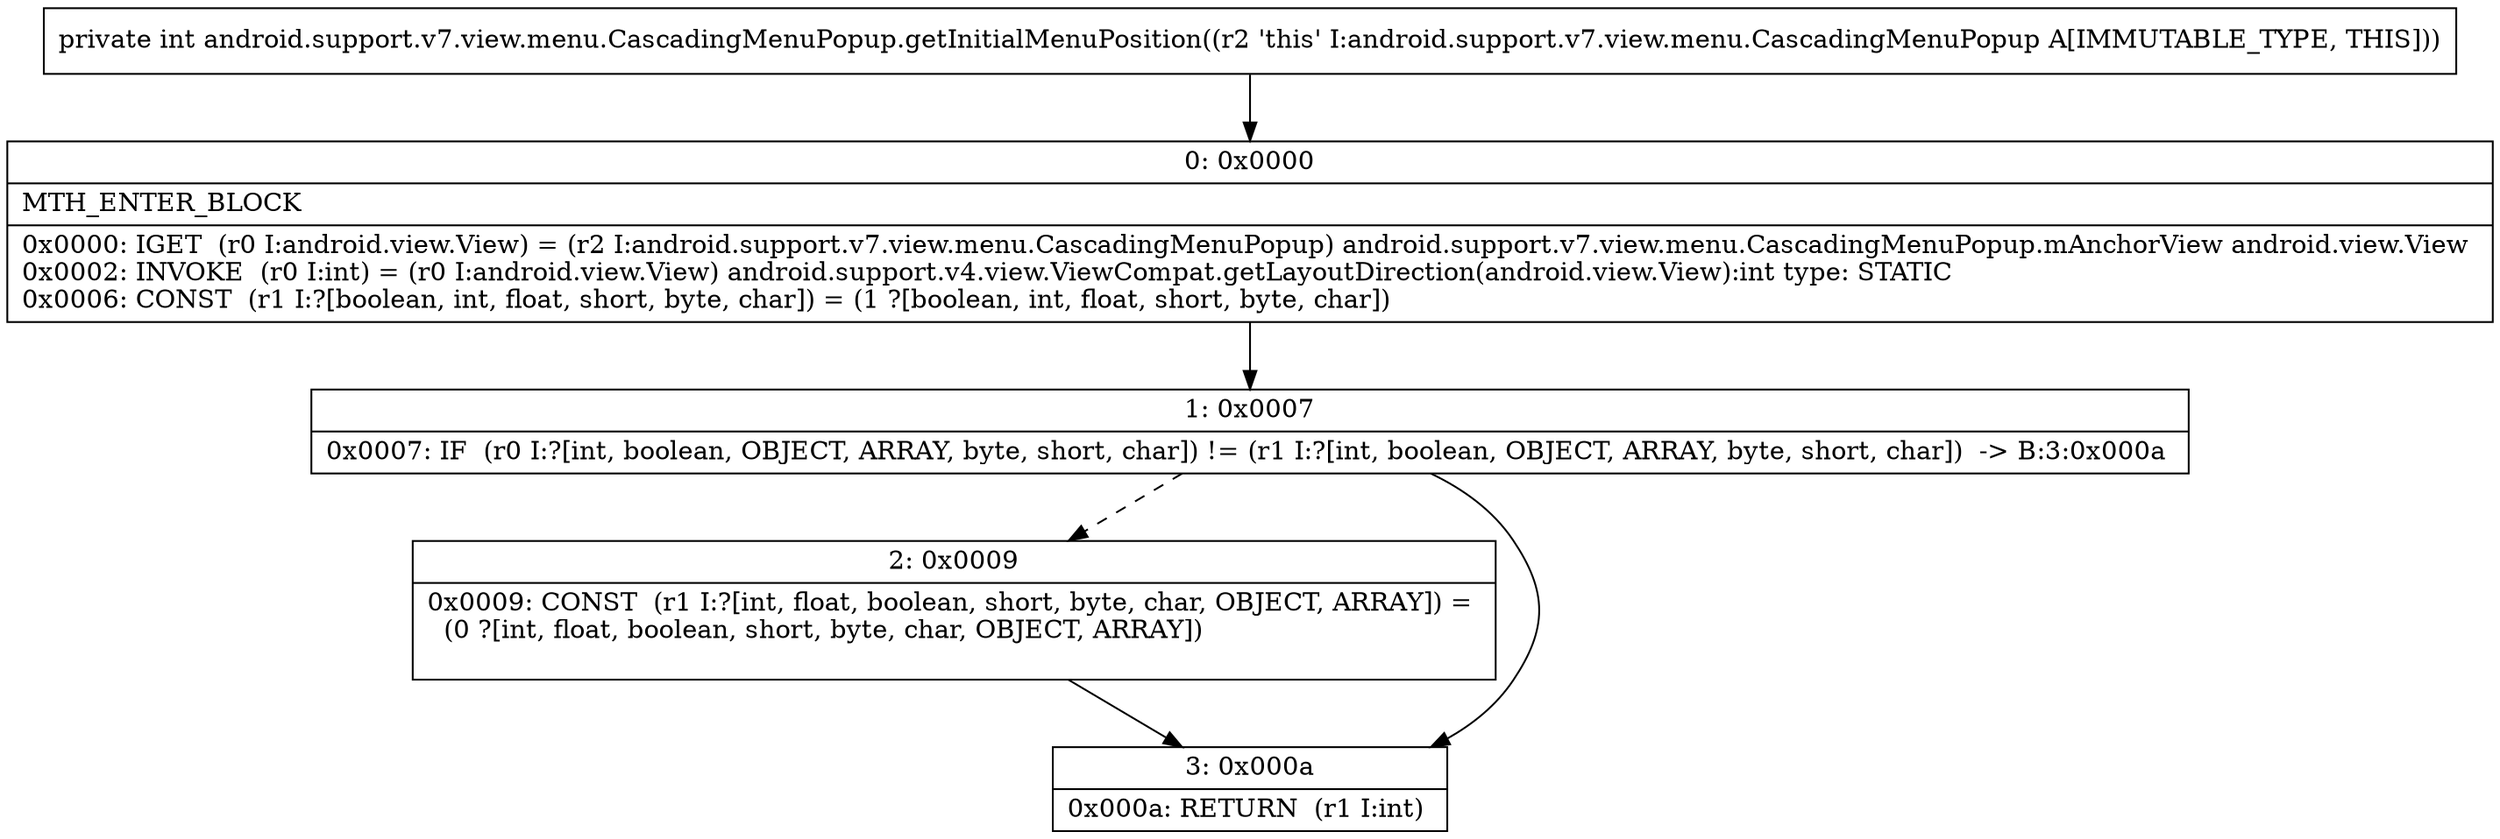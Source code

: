 digraph "CFG forandroid.support.v7.view.menu.CascadingMenuPopup.getInitialMenuPosition()I" {
Node_0 [shape=record,label="{0\:\ 0x0000|MTH_ENTER_BLOCK\l|0x0000: IGET  (r0 I:android.view.View) = (r2 I:android.support.v7.view.menu.CascadingMenuPopup) android.support.v7.view.menu.CascadingMenuPopup.mAnchorView android.view.View \l0x0002: INVOKE  (r0 I:int) = (r0 I:android.view.View) android.support.v4.view.ViewCompat.getLayoutDirection(android.view.View):int type: STATIC \l0x0006: CONST  (r1 I:?[boolean, int, float, short, byte, char]) = (1 ?[boolean, int, float, short, byte, char]) \l}"];
Node_1 [shape=record,label="{1\:\ 0x0007|0x0007: IF  (r0 I:?[int, boolean, OBJECT, ARRAY, byte, short, char]) != (r1 I:?[int, boolean, OBJECT, ARRAY, byte, short, char])  \-\> B:3:0x000a \l}"];
Node_2 [shape=record,label="{2\:\ 0x0009|0x0009: CONST  (r1 I:?[int, float, boolean, short, byte, char, OBJECT, ARRAY]) = \l  (0 ?[int, float, boolean, short, byte, char, OBJECT, ARRAY])\l \l}"];
Node_3 [shape=record,label="{3\:\ 0x000a|0x000a: RETURN  (r1 I:int) \l}"];
MethodNode[shape=record,label="{private int android.support.v7.view.menu.CascadingMenuPopup.getInitialMenuPosition((r2 'this' I:android.support.v7.view.menu.CascadingMenuPopup A[IMMUTABLE_TYPE, THIS])) }"];
MethodNode -> Node_0;
Node_0 -> Node_1;
Node_1 -> Node_2[style=dashed];
Node_1 -> Node_3;
Node_2 -> Node_3;
}

